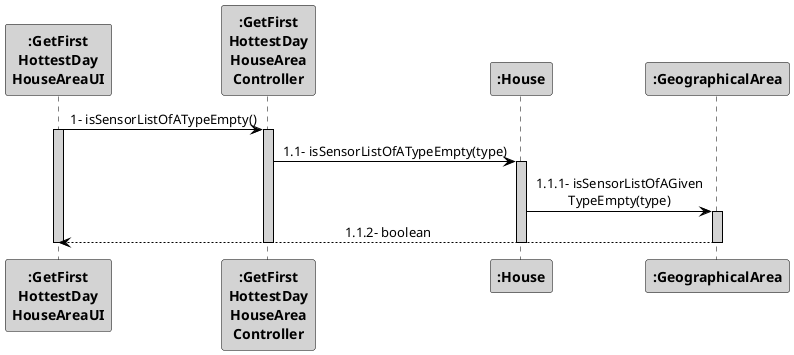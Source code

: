 @startuml
skinparam sequenceMessageAlign center
skinparam sequence {
    ArrowColor Black
    ActorBorderColor DarkBlue
    LifeLineBorderColor black
    LifeLineBackgroundColor LightGrey

    ParticipantBorderColor Black
    ParticipantBackgroundColor LightGrey
    ParticipantFontStyle Bold

    ActorBackgroundColor DimGrey
    ActorFontColor DeepSkyBlue
    ActorFontStyle Bold
    ActorFontSize 17
    ActorFontName Aapex
}

":GetFirst\nHottestDay\nHouseAreaUI" -> ":GetFirst\nHottestDay\nHouseArea\nController": 1- isSensorListOfATypeEmpty()
activate ":GetFirst\nHottestDay\nHouseAreaUI"
activate ":GetFirst\nHottestDay\nHouseArea\nController"
":GetFirst\nHottestDay\nHouseArea\nController" -> ":House": 1.1- isSensorListOfATypeEmpty(type)
activate ":House"
":House" -> ":GeographicalArea": 1.1.1- isSensorListOfAGiven\nTypeEmpty(type)
activate ":GeographicalArea"
":GetFirst\nHottestDay\nHouseAreaUI" <-- ":GeographicalArea": 1.1.2- boolean
deactivate ":GeographicalArea"
deactivate ":House"
deactivate ":GetFirst\nHottestDay\nHouseArea\nController"
deactivate ":GetFirst\nHottestDay\nHouseAreaUI"

@enduml
